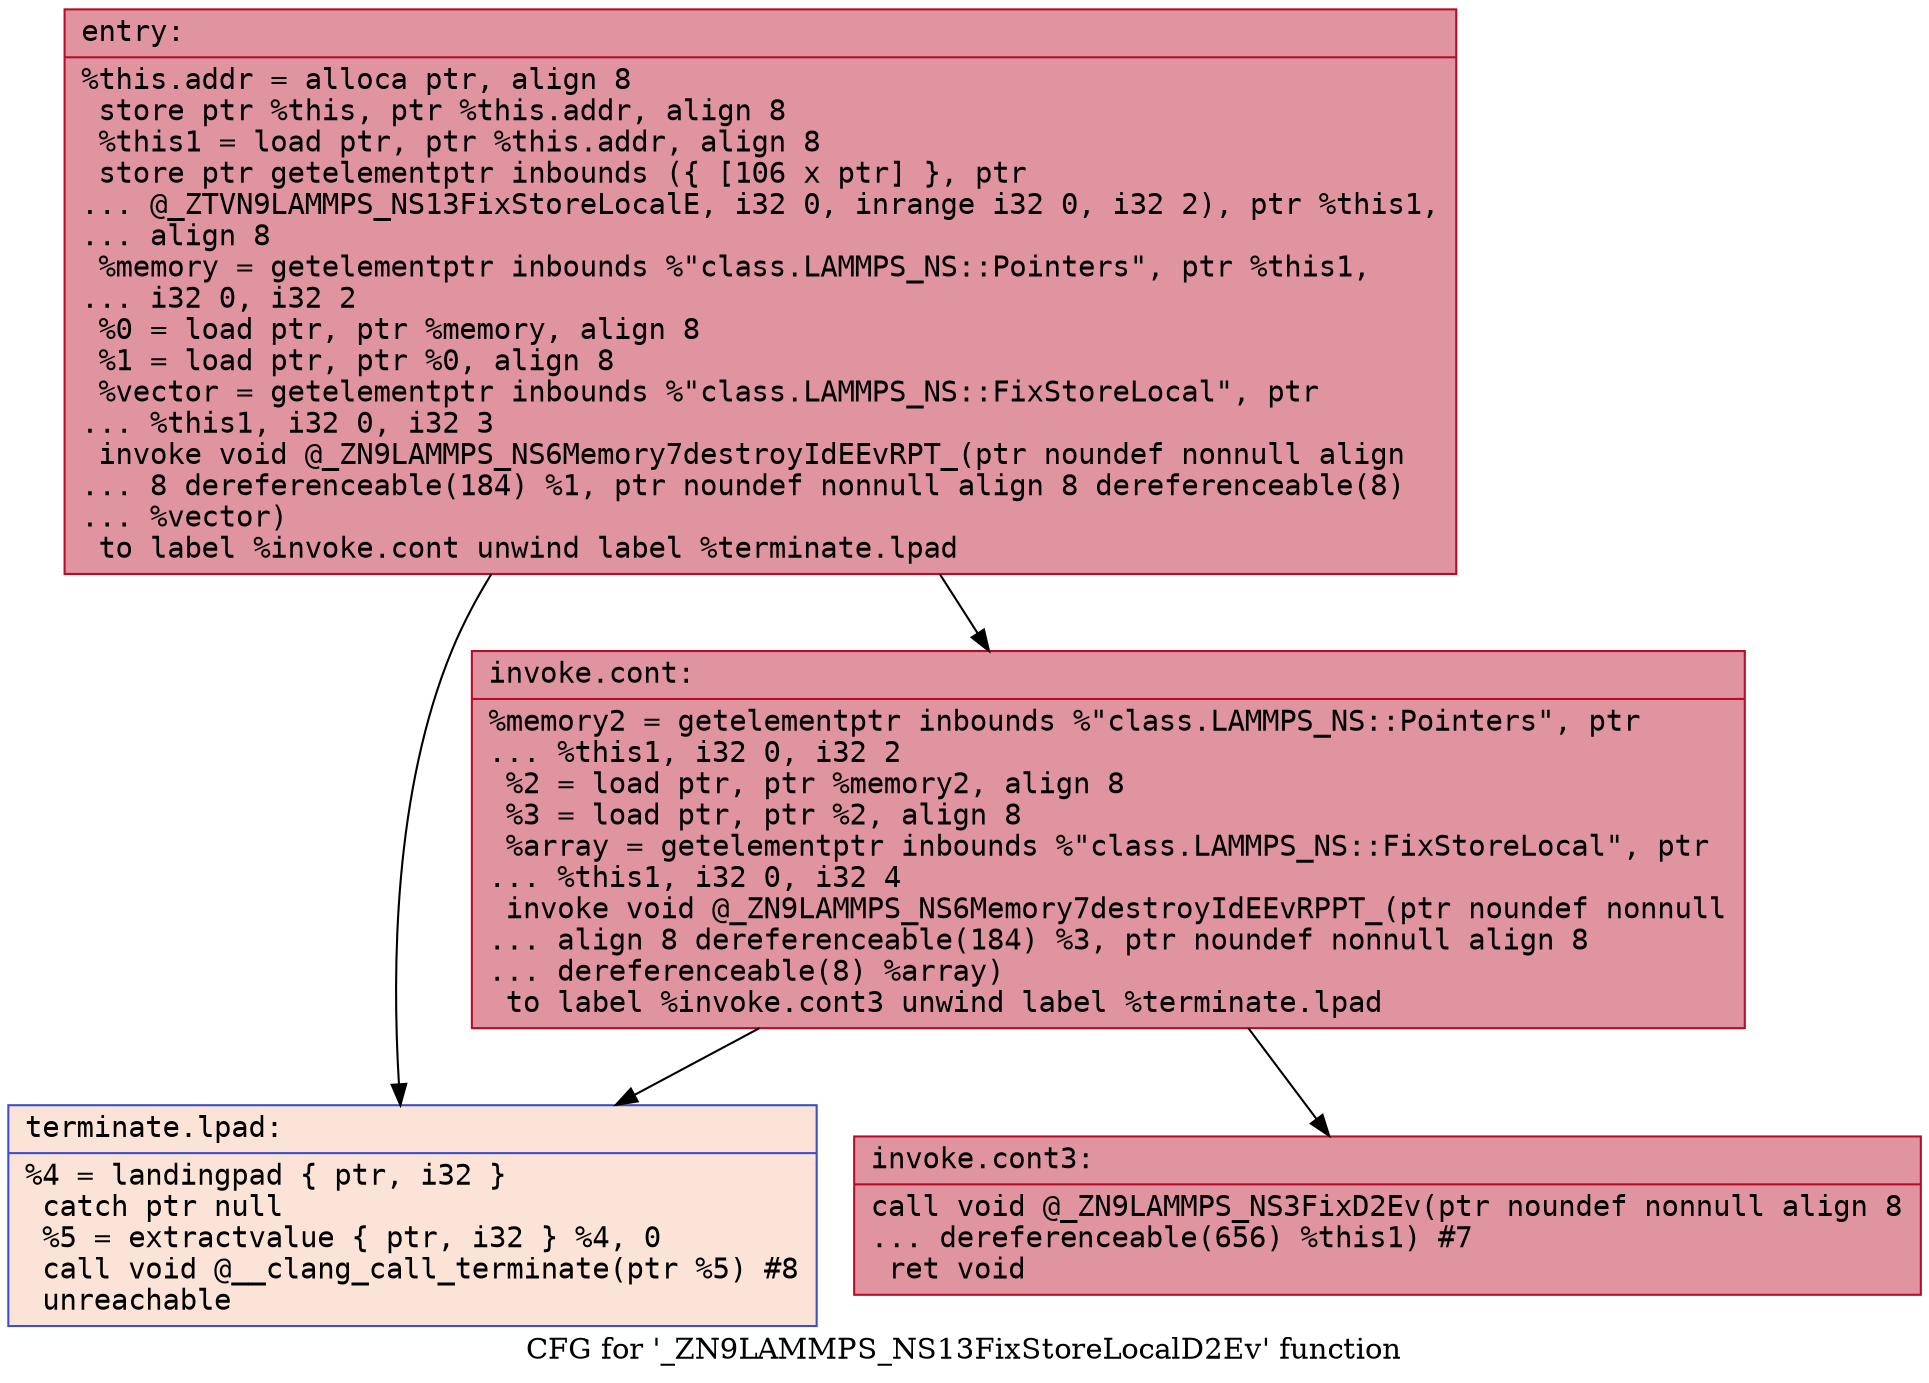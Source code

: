 digraph "CFG for '_ZN9LAMMPS_NS13FixStoreLocalD2Ev' function" {
	label="CFG for '_ZN9LAMMPS_NS13FixStoreLocalD2Ev' function";

	Node0x55eaa570ab50 [shape=record,color="#b70d28ff", style=filled, fillcolor="#b70d2870" fontname="Courier",label="{entry:\l|  %this.addr = alloca ptr, align 8\l  store ptr %this, ptr %this.addr, align 8\l  %this1 = load ptr, ptr %this.addr, align 8\l  store ptr getelementptr inbounds (\{ [106 x ptr] \}, ptr\l... @_ZTVN9LAMMPS_NS13FixStoreLocalE, i32 0, inrange i32 0, i32 2), ptr %this1,\l... align 8\l  %memory = getelementptr inbounds %\"class.LAMMPS_NS::Pointers\", ptr %this1,\l... i32 0, i32 2\l  %0 = load ptr, ptr %memory, align 8\l  %1 = load ptr, ptr %0, align 8\l  %vector = getelementptr inbounds %\"class.LAMMPS_NS::FixStoreLocal\", ptr\l... %this1, i32 0, i32 3\l  invoke void @_ZN9LAMMPS_NS6Memory7destroyIdEEvRPT_(ptr noundef nonnull align\l... 8 dereferenceable(184) %1, ptr noundef nonnull align 8 dereferenceable(8)\l... %vector)\l          to label %invoke.cont unwind label %terminate.lpad\l}"];
	Node0x55eaa570ab50 -> Node0x55eaa570aed0[tooltip="entry -> invoke.cont\nProbability 100.00%" ];
	Node0x55eaa570ab50 -> Node0x55eaa570af20[tooltip="entry -> terminate.lpad\nProbability 0.00%" ];
	Node0x55eaa570aed0 [shape=record,color="#b70d28ff", style=filled, fillcolor="#b70d2870" fontname="Courier",label="{invoke.cont:\l|  %memory2 = getelementptr inbounds %\"class.LAMMPS_NS::Pointers\", ptr\l... %this1, i32 0, i32 2\l  %2 = load ptr, ptr %memory2, align 8\l  %3 = load ptr, ptr %2, align 8\l  %array = getelementptr inbounds %\"class.LAMMPS_NS::FixStoreLocal\", ptr\l... %this1, i32 0, i32 4\l  invoke void @_ZN9LAMMPS_NS6Memory7destroyIdEEvRPPT_(ptr noundef nonnull\l... align 8 dereferenceable(184) %3, ptr noundef nonnull align 8\l... dereferenceable(8) %array)\l          to label %invoke.cont3 unwind label %terminate.lpad\l}"];
	Node0x55eaa570aed0 -> Node0x55eaa570b360[tooltip="invoke.cont -> invoke.cont3\nProbability 100.00%" ];
	Node0x55eaa570aed0 -> Node0x55eaa570af20[tooltip="invoke.cont -> terminate.lpad\nProbability 0.00%" ];
	Node0x55eaa570b360 [shape=record,color="#b70d28ff", style=filled, fillcolor="#b70d2870" fontname="Courier",label="{invoke.cont3:\l|  call void @_ZN9LAMMPS_NS3FixD2Ev(ptr noundef nonnull align 8\l... dereferenceable(656) %this1) #7\l  ret void\l}"];
	Node0x55eaa570af20 [shape=record,color="#3d50c3ff", style=filled, fillcolor="#f6bfa670" fontname="Courier",label="{terminate.lpad:\l|  %4 = landingpad \{ ptr, i32 \}\l          catch ptr null\l  %5 = extractvalue \{ ptr, i32 \} %4, 0\l  call void @__clang_call_terminate(ptr %5) #8\l  unreachable\l}"];
}

